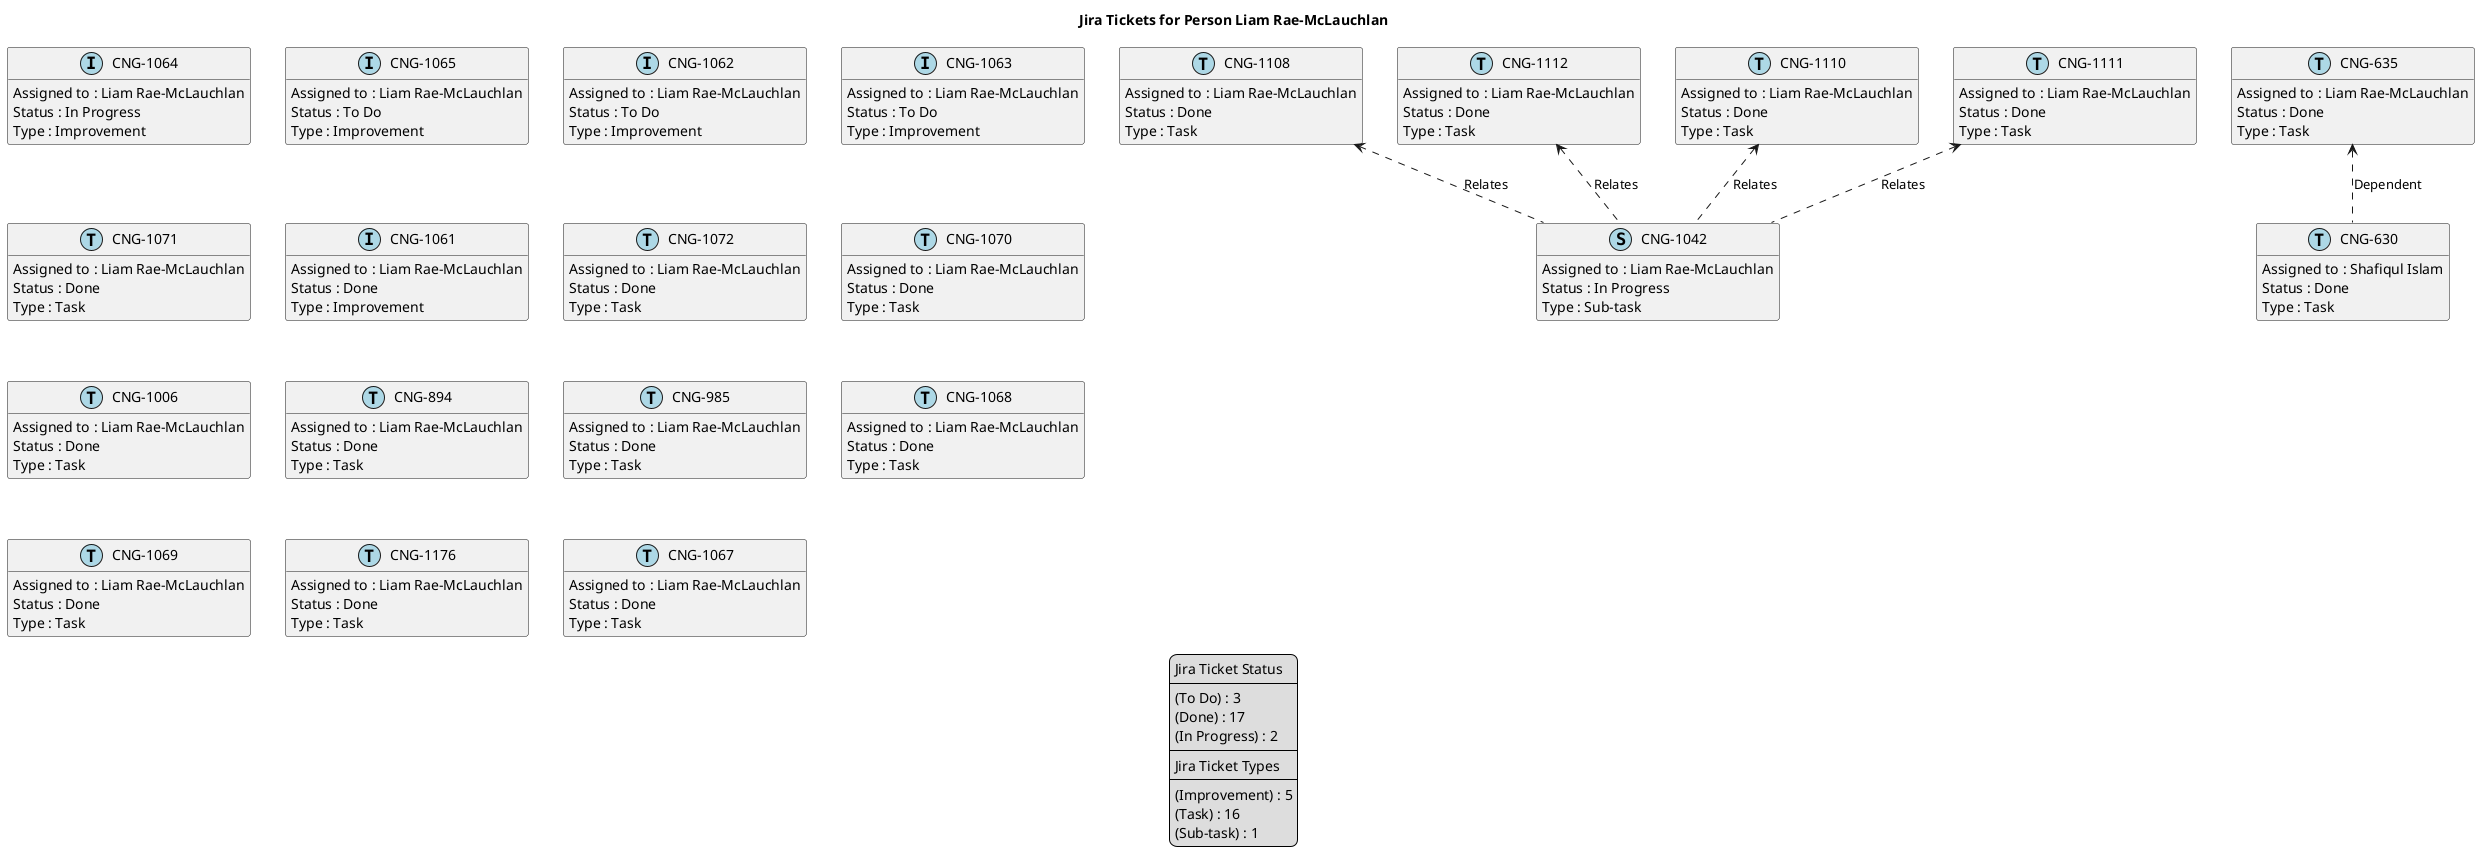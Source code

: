 @startuml
'https://plantuml.com/class-diagram

' GENERATE CLASS DIAGRAM ===========
' Generated at    : Fri Apr 19 14:50:29 CEST 2024

title Jira Tickets for Person Liam Rae-McLauchlan
hide empty members

legend
Jira Ticket Status
----
(To Do) : 3
(Done) : 17
(In Progress) : 2
----
Jira Ticket Types
----
(Improvement) : 5
(Task) : 16
(Sub-task) : 1
end legend


' Tickets =======
class "CNG-1064" << (I,lightblue) >> {
  Assigned to : Liam Rae-McLauchlan
  Status : In Progress
  Type : Improvement
}

class "CNG-1042" << (S,lightblue) >> {
  Assigned to : Liam Rae-McLauchlan
  Status : In Progress
  Type : Sub-task
}

class "CNG-1065" << (I,lightblue) >> {
  Assigned to : Liam Rae-McLauchlan
  Status : To Do
  Type : Improvement
}

class "CNG-1062" << (I,lightblue) >> {
  Assigned to : Liam Rae-McLauchlan
  Status : To Do
  Type : Improvement
}

class "CNG-1063" << (I,lightblue) >> {
  Assigned to : Liam Rae-McLauchlan
  Status : To Do
  Type : Improvement
}

class "CNG-1071" << (T,lightblue) >> {
  Assigned to : Liam Rae-McLauchlan
  Status : Done
  Type : Task
}

class "CNG-1061" << (I,lightblue) >> {
  Assigned to : Liam Rae-McLauchlan
  Status : Done
  Type : Improvement
}

class "CNG-1072" << (T,lightblue) >> {
  Assigned to : Liam Rae-McLauchlan
  Status : Done
  Type : Task
}

class "CNG-1070" << (T,lightblue) >> {
  Assigned to : Liam Rae-McLauchlan
  Status : Done
  Type : Task
}

class "CNG-1108" << (T,lightblue) >> {
  Assigned to : Liam Rae-McLauchlan
  Status : Done
  Type : Task
}

class "CNG-1006" << (T,lightblue) >> {
  Assigned to : Liam Rae-McLauchlan
  Status : Done
  Type : Task
}

class "CNG-894" << (T,lightblue) >> {
  Assigned to : Liam Rae-McLauchlan
  Status : Done
  Type : Task
}

class "CNG-630" << (T,lightblue) >> {
  Assigned to : Shafiqul Islam
  Status : Done
  Type : Task
}

class "CNG-985" << (T,lightblue) >> {
  Assigned to : Liam Rae-McLauchlan
  Status : Done
  Type : Task
}

class "CNG-1068" << (T,lightblue) >> {
  Assigned to : Liam Rae-McLauchlan
  Status : Done
  Type : Task
}

class "CNG-1112" << (T,lightblue) >> {
  Assigned to : Liam Rae-McLauchlan
  Status : Done
  Type : Task
}

class "CNG-1069" << (T,lightblue) >> {
  Assigned to : Liam Rae-McLauchlan
  Status : Done
  Type : Task
}

class "CNG-635" << (T,lightblue) >> {
  Assigned to : Liam Rae-McLauchlan
  Status : Done
  Type : Task
}

class "CNG-1176" << (T,lightblue) >> {
  Assigned to : Liam Rae-McLauchlan
  Status : Done
  Type : Task
}

class "CNG-1110" << (T,lightblue) >> {
  Assigned to : Liam Rae-McLauchlan
  Status : Done
  Type : Task
}

class "CNG-1067" << (T,lightblue) >> {
  Assigned to : Liam Rae-McLauchlan
  Status : Done
  Type : Task
}

class "CNG-1111" << (T,lightblue) >> {
  Assigned to : Liam Rae-McLauchlan
  Status : Done
  Type : Task
}



' Links =======
"CNG-635" <.. "CNG-630" : Dependent
"CNG-1108" <.. "CNG-1042" : Relates
"CNG-1112" <.. "CNG-1042" : Relates
"CNG-1110" <.. "CNG-1042" : Relates
"CNG-1111" <.. "CNG-1042" : Relates


@enduml
